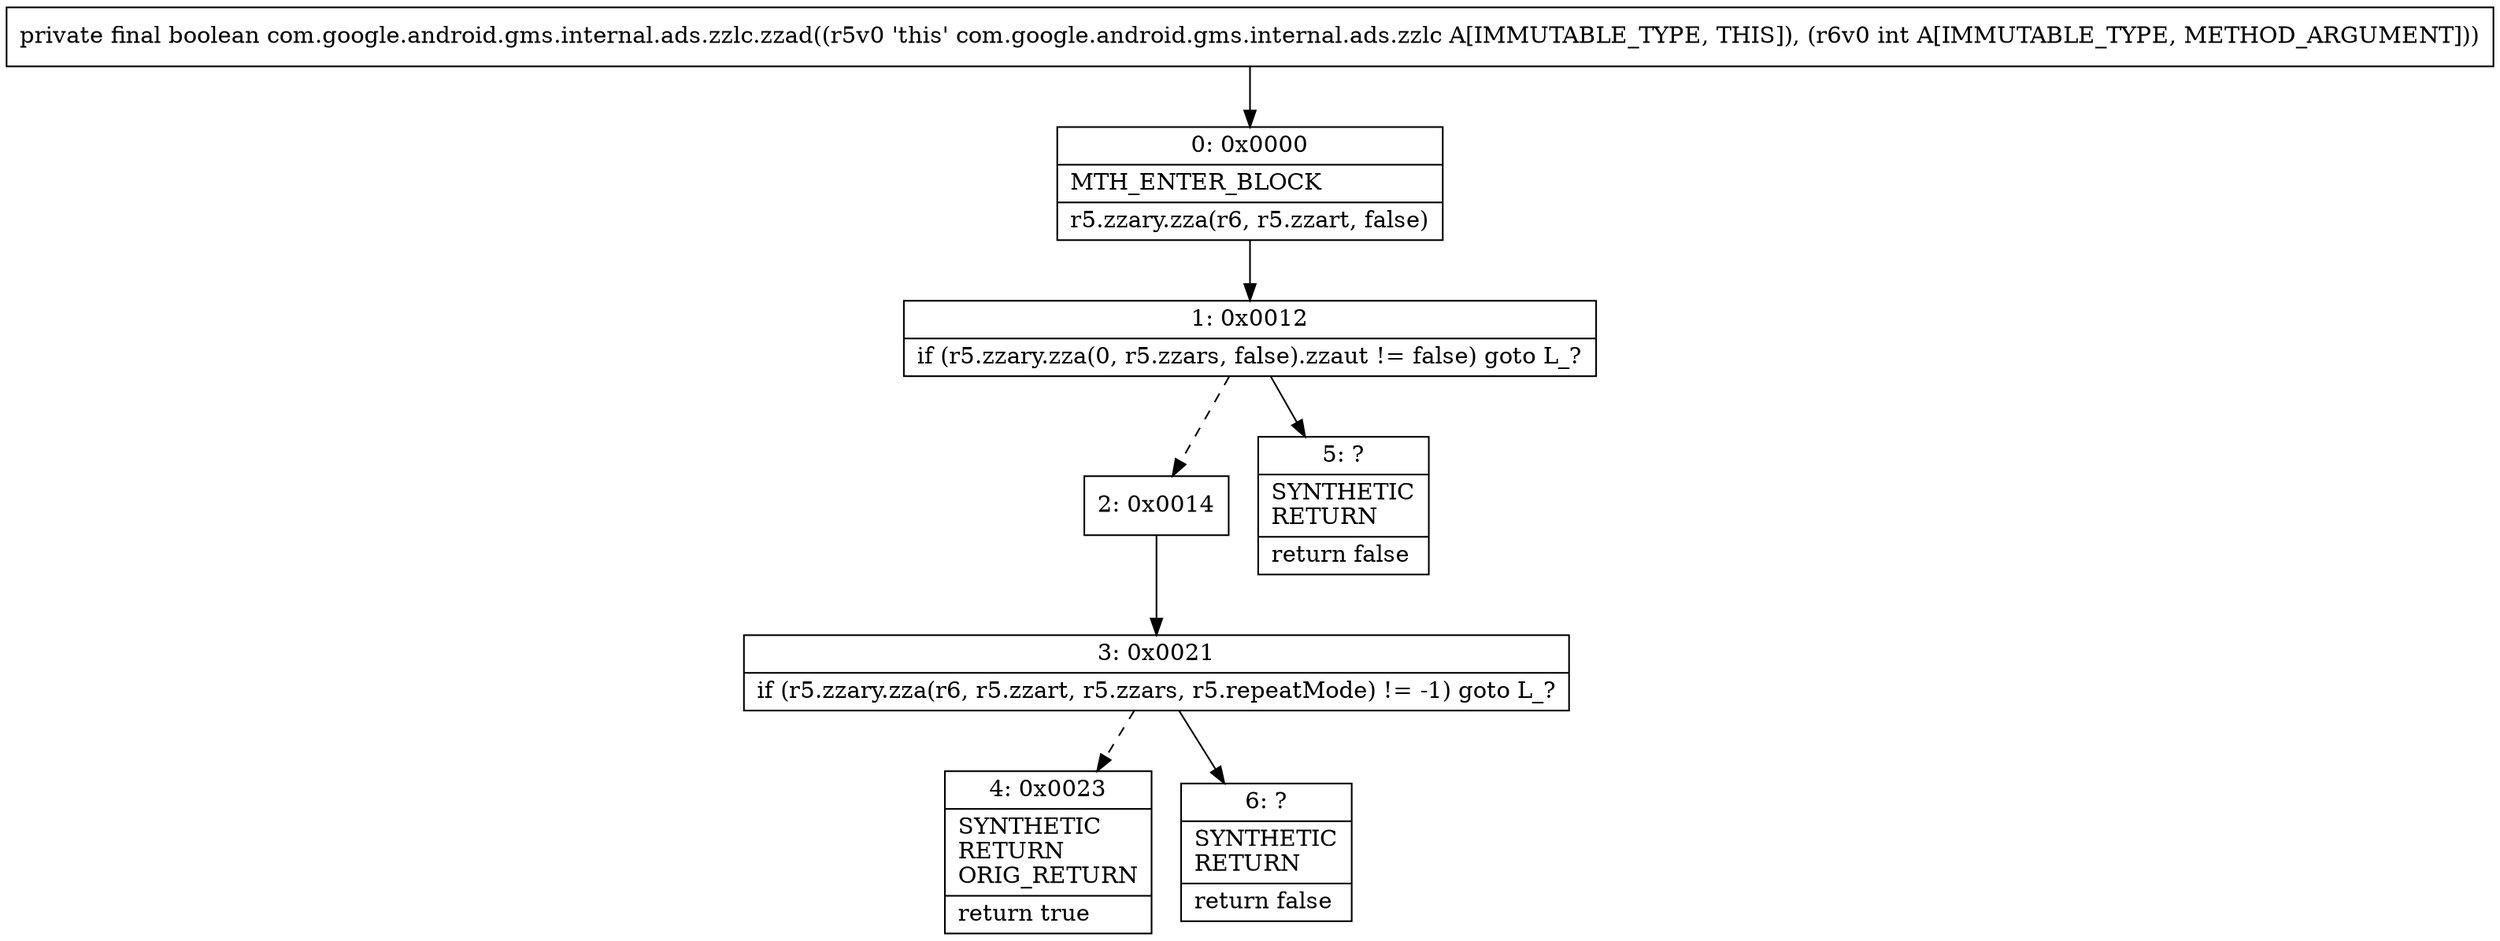 digraph "CFG forcom.google.android.gms.internal.ads.zzlc.zzad(I)Z" {
Node_0 [shape=record,label="{0\:\ 0x0000|MTH_ENTER_BLOCK\l|r5.zzary.zza(r6, r5.zzart, false)\l}"];
Node_1 [shape=record,label="{1\:\ 0x0012|if (r5.zzary.zza(0, r5.zzars, false).zzaut != false) goto L_?\l}"];
Node_2 [shape=record,label="{2\:\ 0x0014}"];
Node_3 [shape=record,label="{3\:\ 0x0021|if (r5.zzary.zza(r6, r5.zzart, r5.zzars, r5.repeatMode) != \-1) goto L_?\l}"];
Node_4 [shape=record,label="{4\:\ 0x0023|SYNTHETIC\lRETURN\lORIG_RETURN\l|return true\l}"];
Node_5 [shape=record,label="{5\:\ ?|SYNTHETIC\lRETURN\l|return false\l}"];
Node_6 [shape=record,label="{6\:\ ?|SYNTHETIC\lRETURN\l|return false\l}"];
MethodNode[shape=record,label="{private final boolean com.google.android.gms.internal.ads.zzlc.zzad((r5v0 'this' com.google.android.gms.internal.ads.zzlc A[IMMUTABLE_TYPE, THIS]), (r6v0 int A[IMMUTABLE_TYPE, METHOD_ARGUMENT])) }"];
MethodNode -> Node_0;
Node_0 -> Node_1;
Node_1 -> Node_2[style=dashed];
Node_1 -> Node_5;
Node_2 -> Node_3;
Node_3 -> Node_4[style=dashed];
Node_3 -> Node_6;
}

